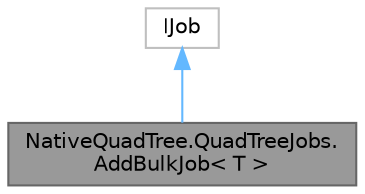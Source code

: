 digraph "NativeQuadTree.QuadTreeJobs.AddBulkJob&lt; T &gt;"
{
 // LATEX_PDF_SIZE
  bgcolor="transparent";
  edge [fontname=Helvetica,fontsize=10,labelfontname=Helvetica,labelfontsize=10];
  node [fontname=Helvetica,fontsize=10,shape=box,height=0.2,width=0.4];
  Node1 [id="Node000001",label="NativeQuadTree.QuadTreeJobs.\lAddBulkJob\< T \>",height=0.2,width=0.4,color="gray40", fillcolor="grey60", style="filled", fontcolor="black",tooltip="Bulk insert many items into the tree."];
  Node2 -> Node1 [id="edge1_Node000001_Node000002",dir="back",color="steelblue1",style="solid",tooltip=" "];
  Node2 [id="Node000002",label="IJob",height=0.2,width=0.4,color="grey75", fillcolor="white", style="filled",tooltip=" "];
}
